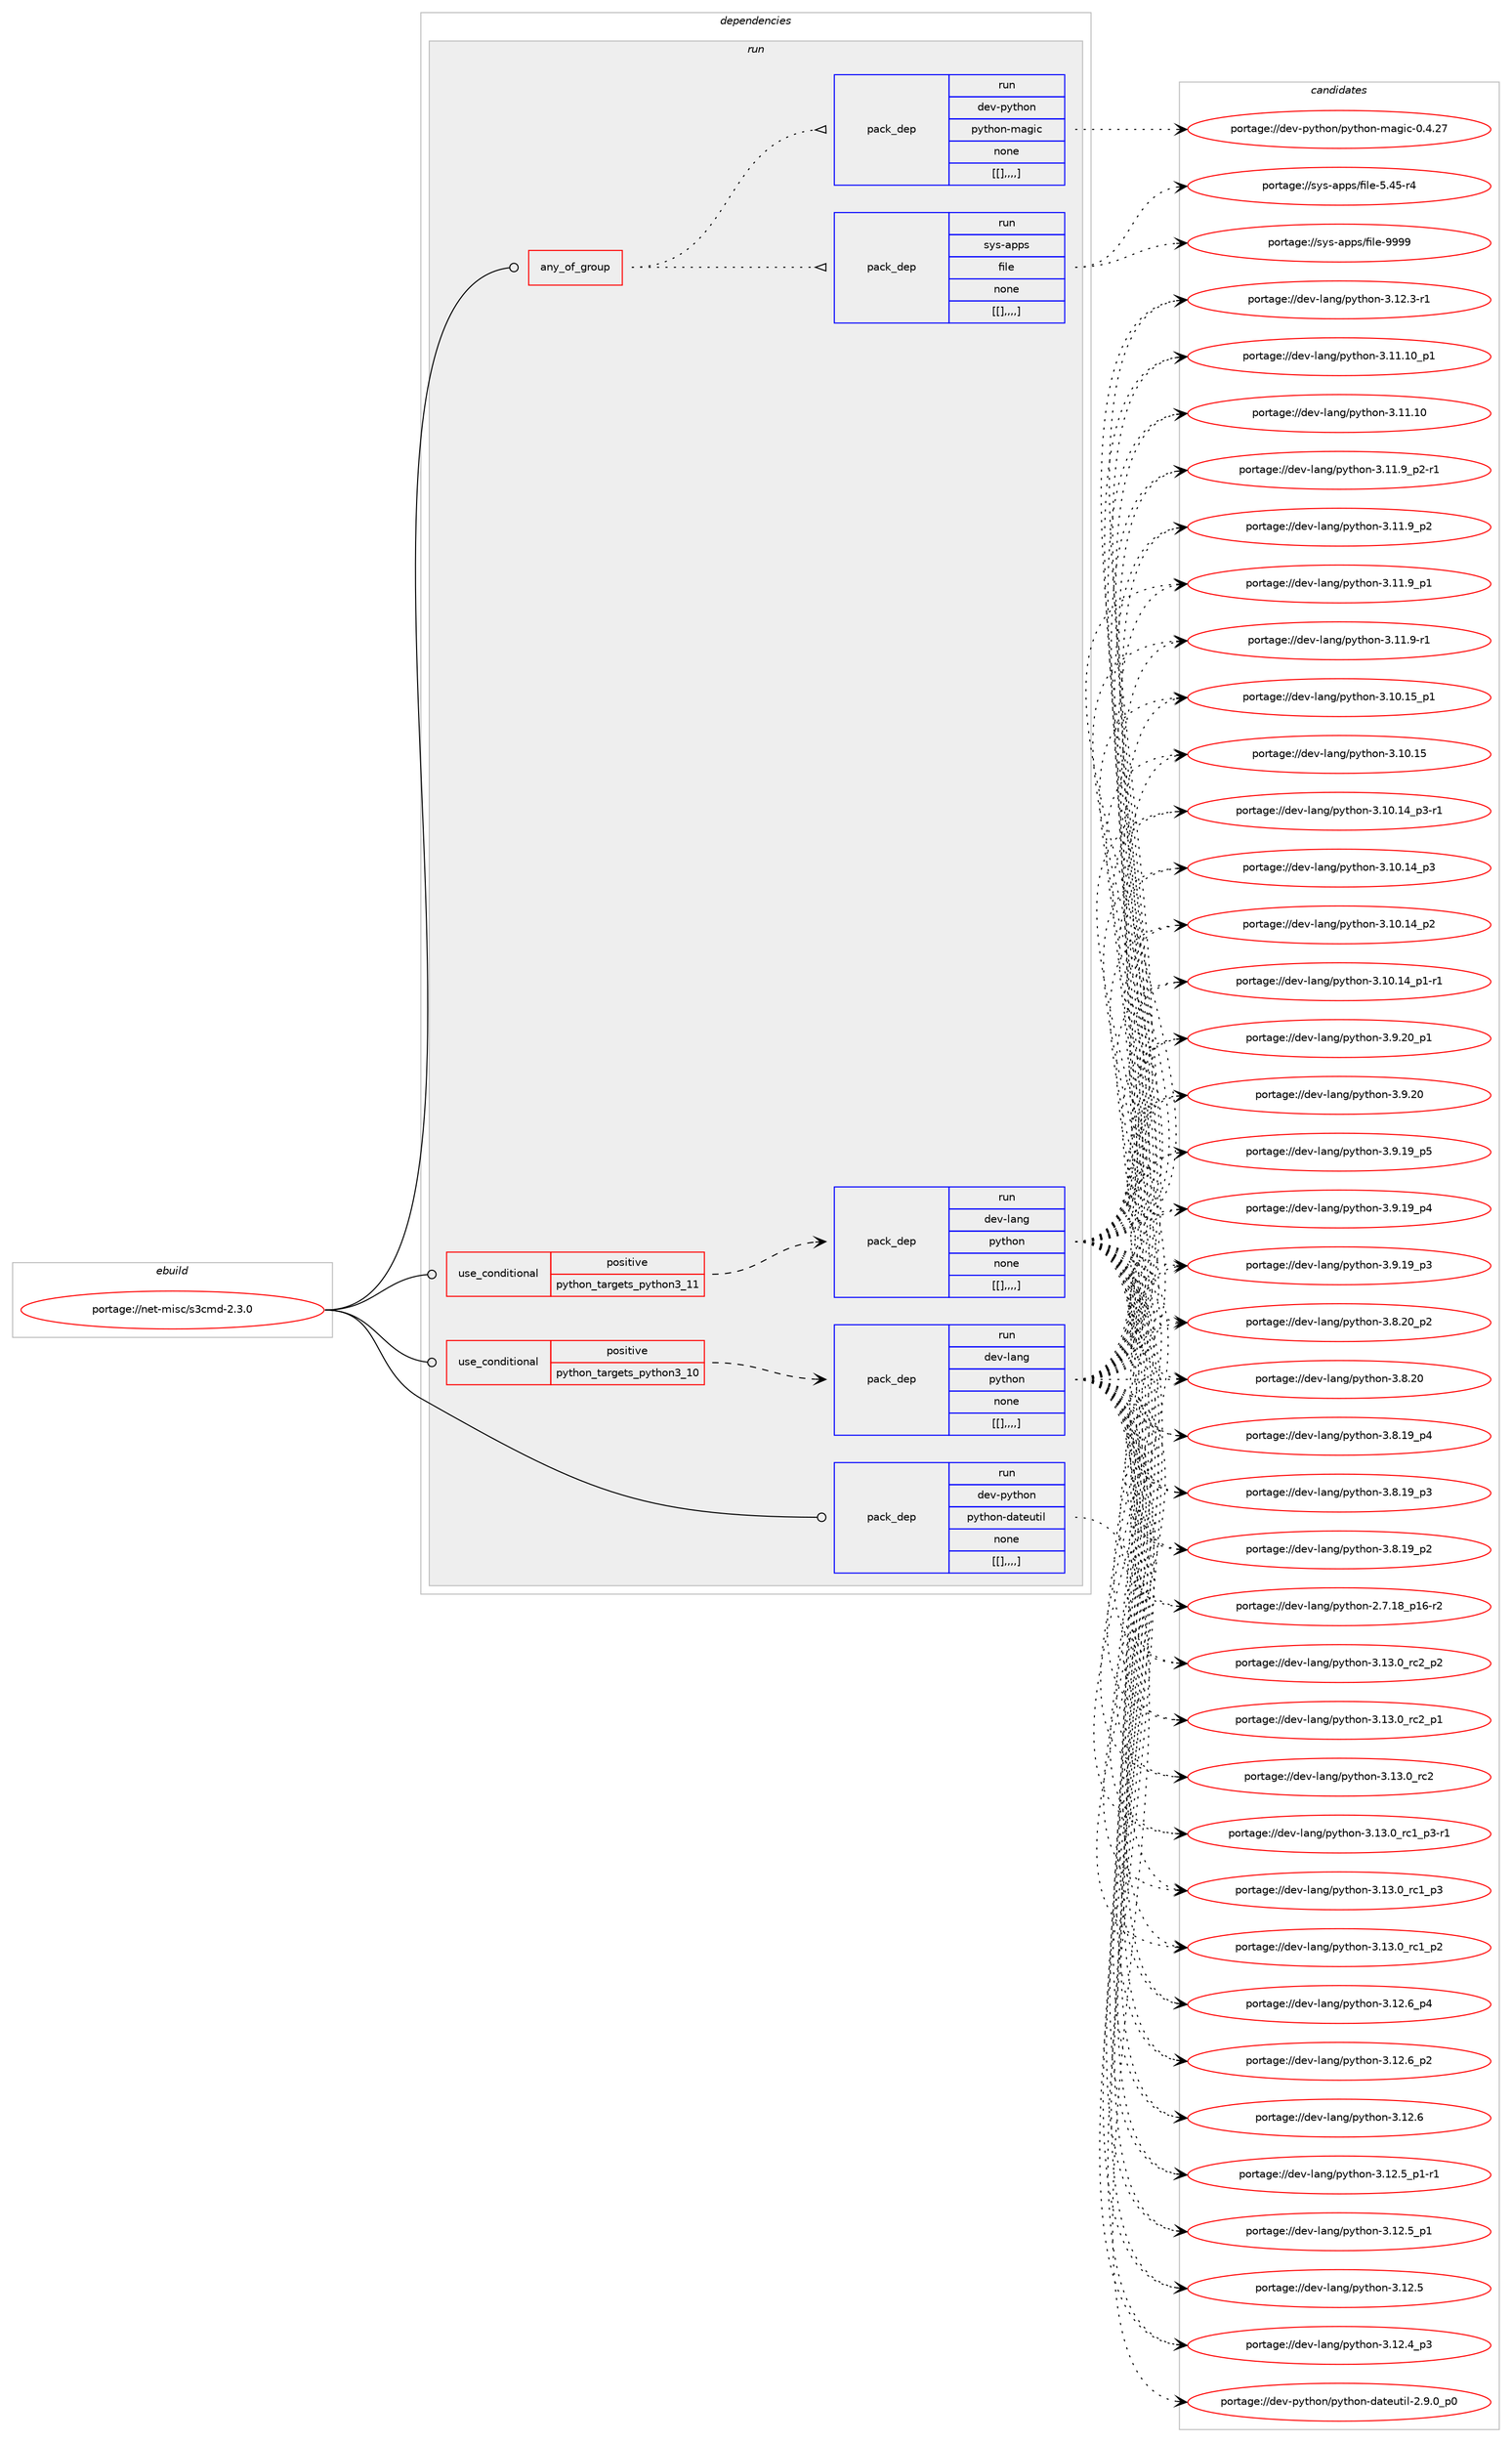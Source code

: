 digraph prolog {

# *************
# Graph options
# *************

newrank=true;
concentrate=true;
compound=true;
graph [rankdir=LR,fontname=Helvetica,fontsize=10,ranksep=1.5];#, ranksep=2.5, nodesep=0.2];
edge  [arrowhead=vee];
node  [fontname=Helvetica,fontsize=10];

# **********
# The ebuild
# **********

subgraph cluster_leftcol {
color=gray;
label=<<i>ebuild</i>>;
id [label="portage://net-misc/s3cmd-2.3.0", color=red, width=4, href="../net-misc/s3cmd-2.3.0.svg"];
}

# ****************
# The dependencies
# ****************

subgraph cluster_midcol {
color=gray;
label=<<i>dependencies</i>>;
subgraph cluster_compile {
fillcolor="#eeeeee";
style=filled;
label=<<i>compile</i>>;
}
subgraph cluster_compileandrun {
fillcolor="#eeeeee";
style=filled;
label=<<i>compile and run</i>>;
}
subgraph cluster_run {
fillcolor="#eeeeee";
style=filled;
label=<<i>run</i>>;
subgraph any22 {
dependency11089 [label=<<TABLE BORDER="0" CELLBORDER="1" CELLSPACING="0" CELLPADDING="4"><TR><TD CELLPADDING="10">any_of_group</TD></TR></TABLE>>, shape=none, color=red];subgraph pack6777 {
dependency11090 [label=<<TABLE BORDER="0" CELLBORDER="1" CELLSPACING="0" CELLPADDING="4" WIDTH="220"><TR><TD ROWSPAN="6" CELLPADDING="30">pack_dep</TD></TR><TR><TD WIDTH="110">run</TD></TR><TR><TD>dev-python</TD></TR><TR><TD>python-magic</TD></TR><TR><TD>none</TD></TR><TR><TD>[[],,,,]</TD></TR></TABLE>>, shape=none, color=blue];
}
dependency11089:e -> dependency11090:w [weight=20,style="dotted",arrowhead="oinv"];
subgraph pack6778 {
dependency11091 [label=<<TABLE BORDER="0" CELLBORDER="1" CELLSPACING="0" CELLPADDING="4" WIDTH="220"><TR><TD ROWSPAN="6" CELLPADDING="30">pack_dep</TD></TR><TR><TD WIDTH="110">run</TD></TR><TR><TD>sys-apps</TD></TR><TR><TD>file</TD></TR><TR><TD>none</TD></TR><TR><TD>[[],,,,]</TD></TR></TABLE>>, shape=none, color=blue];
}
dependency11089:e -> dependency11091:w [weight=20,style="dotted",arrowhead="oinv"];
}
id:e -> dependency11089:w [weight=20,style="solid",arrowhead="odot"];
subgraph cond4286 {
dependency11092 [label=<<TABLE BORDER="0" CELLBORDER="1" CELLSPACING="0" CELLPADDING="4"><TR><TD ROWSPAN="3" CELLPADDING="10">use_conditional</TD></TR><TR><TD>positive</TD></TR><TR><TD>python_targets_python3_10</TD></TR></TABLE>>, shape=none, color=red];
subgraph pack6779 {
dependency11093 [label=<<TABLE BORDER="0" CELLBORDER="1" CELLSPACING="0" CELLPADDING="4" WIDTH="220"><TR><TD ROWSPAN="6" CELLPADDING="30">pack_dep</TD></TR><TR><TD WIDTH="110">run</TD></TR><TR><TD>dev-lang</TD></TR><TR><TD>python</TD></TR><TR><TD>none</TD></TR><TR><TD>[[],,,,]</TD></TR></TABLE>>, shape=none, color=blue];
}
dependency11092:e -> dependency11093:w [weight=20,style="dashed",arrowhead="vee"];
}
id:e -> dependency11092:w [weight=20,style="solid",arrowhead="odot"];
subgraph cond4287 {
dependency11094 [label=<<TABLE BORDER="0" CELLBORDER="1" CELLSPACING="0" CELLPADDING="4"><TR><TD ROWSPAN="3" CELLPADDING="10">use_conditional</TD></TR><TR><TD>positive</TD></TR><TR><TD>python_targets_python3_11</TD></TR></TABLE>>, shape=none, color=red];
subgraph pack6780 {
dependency11095 [label=<<TABLE BORDER="0" CELLBORDER="1" CELLSPACING="0" CELLPADDING="4" WIDTH="220"><TR><TD ROWSPAN="6" CELLPADDING="30">pack_dep</TD></TR><TR><TD WIDTH="110">run</TD></TR><TR><TD>dev-lang</TD></TR><TR><TD>python</TD></TR><TR><TD>none</TD></TR><TR><TD>[[],,,,]</TD></TR></TABLE>>, shape=none, color=blue];
}
dependency11094:e -> dependency11095:w [weight=20,style="dashed",arrowhead="vee"];
}
id:e -> dependency11094:w [weight=20,style="solid",arrowhead="odot"];
subgraph pack6781 {
dependency11096 [label=<<TABLE BORDER="0" CELLBORDER="1" CELLSPACING="0" CELLPADDING="4" WIDTH="220"><TR><TD ROWSPAN="6" CELLPADDING="30">pack_dep</TD></TR><TR><TD WIDTH="110">run</TD></TR><TR><TD>dev-python</TD></TR><TR><TD>python-dateutil</TD></TR><TR><TD>none</TD></TR><TR><TD>[[],,,,]</TD></TR></TABLE>>, shape=none, color=blue];
}
id:e -> dependency11096:w [weight=20,style="solid",arrowhead="odot"];
}
}

# **************
# The candidates
# **************

subgraph cluster_choices {
rank=same;
color=gray;
label=<<i>candidates</i>>;

subgraph choice6777 {
color=black;
nodesep=1;
choice100101118451121211161041111104711212111610411111045109971031059945484652465055 [label="portage://dev-python/python-magic-0.4.27", color=red, width=4,href="../dev-python/python-magic-0.4.27.svg"];
dependency11090:e -> choice100101118451121211161041111104711212111610411111045109971031059945484652465055:w [style=dotted,weight="100"];
}
subgraph choice6778 {
color=black;
nodesep=1;
choice1151211154597112112115471021051081014557575757 [label="portage://sys-apps/file-9999", color=red, width=4,href="../sys-apps/file-9999.svg"];
choice11512111545971121121154710210510810145534652534511452 [label="portage://sys-apps/file-5.45-r4", color=red, width=4,href="../sys-apps/file-5.45-r4.svg"];
dependency11091:e -> choice1151211154597112112115471021051081014557575757:w [style=dotted,weight="100"];
dependency11091:e -> choice11512111545971121121154710210510810145534652534511452:w [style=dotted,weight="100"];
}
subgraph choice6779 {
color=black;
nodesep=1;
choice100101118451089711010347112121116104111110455146495146489511499509511250 [label="portage://dev-lang/python-3.13.0_rc2_p2", color=red, width=4,href="../dev-lang/python-3.13.0_rc2_p2.svg"];
choice100101118451089711010347112121116104111110455146495146489511499509511249 [label="portage://dev-lang/python-3.13.0_rc2_p1", color=red, width=4,href="../dev-lang/python-3.13.0_rc2_p1.svg"];
choice10010111845108971101034711212111610411111045514649514648951149950 [label="portage://dev-lang/python-3.13.0_rc2", color=red, width=4,href="../dev-lang/python-3.13.0_rc2.svg"];
choice1001011184510897110103471121211161041111104551464951464895114994995112514511449 [label="portage://dev-lang/python-3.13.0_rc1_p3-r1", color=red, width=4,href="../dev-lang/python-3.13.0_rc1_p3-r1.svg"];
choice100101118451089711010347112121116104111110455146495146489511499499511251 [label="portage://dev-lang/python-3.13.0_rc1_p3", color=red, width=4,href="../dev-lang/python-3.13.0_rc1_p3.svg"];
choice100101118451089711010347112121116104111110455146495146489511499499511250 [label="portage://dev-lang/python-3.13.0_rc1_p2", color=red, width=4,href="../dev-lang/python-3.13.0_rc1_p2.svg"];
choice100101118451089711010347112121116104111110455146495046549511252 [label="portage://dev-lang/python-3.12.6_p4", color=red, width=4,href="../dev-lang/python-3.12.6_p4.svg"];
choice100101118451089711010347112121116104111110455146495046549511250 [label="portage://dev-lang/python-3.12.6_p2", color=red, width=4,href="../dev-lang/python-3.12.6_p2.svg"];
choice10010111845108971101034711212111610411111045514649504654 [label="portage://dev-lang/python-3.12.6", color=red, width=4,href="../dev-lang/python-3.12.6.svg"];
choice1001011184510897110103471121211161041111104551464950465395112494511449 [label="portage://dev-lang/python-3.12.5_p1-r1", color=red, width=4,href="../dev-lang/python-3.12.5_p1-r1.svg"];
choice100101118451089711010347112121116104111110455146495046539511249 [label="portage://dev-lang/python-3.12.5_p1", color=red, width=4,href="../dev-lang/python-3.12.5_p1.svg"];
choice10010111845108971101034711212111610411111045514649504653 [label="portage://dev-lang/python-3.12.5", color=red, width=4,href="../dev-lang/python-3.12.5.svg"];
choice100101118451089711010347112121116104111110455146495046529511251 [label="portage://dev-lang/python-3.12.4_p3", color=red, width=4,href="../dev-lang/python-3.12.4_p3.svg"];
choice100101118451089711010347112121116104111110455146495046514511449 [label="portage://dev-lang/python-3.12.3-r1", color=red, width=4,href="../dev-lang/python-3.12.3-r1.svg"];
choice10010111845108971101034711212111610411111045514649494649489511249 [label="portage://dev-lang/python-3.11.10_p1", color=red, width=4,href="../dev-lang/python-3.11.10_p1.svg"];
choice1001011184510897110103471121211161041111104551464949464948 [label="portage://dev-lang/python-3.11.10", color=red, width=4,href="../dev-lang/python-3.11.10.svg"];
choice1001011184510897110103471121211161041111104551464949465795112504511449 [label="portage://dev-lang/python-3.11.9_p2-r1", color=red, width=4,href="../dev-lang/python-3.11.9_p2-r1.svg"];
choice100101118451089711010347112121116104111110455146494946579511250 [label="portage://dev-lang/python-3.11.9_p2", color=red, width=4,href="../dev-lang/python-3.11.9_p2.svg"];
choice100101118451089711010347112121116104111110455146494946579511249 [label="portage://dev-lang/python-3.11.9_p1", color=red, width=4,href="../dev-lang/python-3.11.9_p1.svg"];
choice100101118451089711010347112121116104111110455146494946574511449 [label="portage://dev-lang/python-3.11.9-r1", color=red, width=4,href="../dev-lang/python-3.11.9-r1.svg"];
choice10010111845108971101034711212111610411111045514649484649539511249 [label="portage://dev-lang/python-3.10.15_p1", color=red, width=4,href="../dev-lang/python-3.10.15_p1.svg"];
choice1001011184510897110103471121211161041111104551464948464953 [label="portage://dev-lang/python-3.10.15", color=red, width=4,href="../dev-lang/python-3.10.15.svg"];
choice100101118451089711010347112121116104111110455146494846495295112514511449 [label="portage://dev-lang/python-3.10.14_p3-r1", color=red, width=4,href="../dev-lang/python-3.10.14_p3-r1.svg"];
choice10010111845108971101034711212111610411111045514649484649529511251 [label="portage://dev-lang/python-3.10.14_p3", color=red, width=4,href="../dev-lang/python-3.10.14_p3.svg"];
choice10010111845108971101034711212111610411111045514649484649529511250 [label="portage://dev-lang/python-3.10.14_p2", color=red, width=4,href="../dev-lang/python-3.10.14_p2.svg"];
choice100101118451089711010347112121116104111110455146494846495295112494511449 [label="portage://dev-lang/python-3.10.14_p1-r1", color=red, width=4,href="../dev-lang/python-3.10.14_p1-r1.svg"];
choice100101118451089711010347112121116104111110455146574650489511249 [label="portage://dev-lang/python-3.9.20_p1", color=red, width=4,href="../dev-lang/python-3.9.20_p1.svg"];
choice10010111845108971101034711212111610411111045514657465048 [label="portage://dev-lang/python-3.9.20", color=red, width=4,href="../dev-lang/python-3.9.20.svg"];
choice100101118451089711010347112121116104111110455146574649579511253 [label="portage://dev-lang/python-3.9.19_p5", color=red, width=4,href="../dev-lang/python-3.9.19_p5.svg"];
choice100101118451089711010347112121116104111110455146574649579511252 [label="portage://dev-lang/python-3.9.19_p4", color=red, width=4,href="../dev-lang/python-3.9.19_p4.svg"];
choice100101118451089711010347112121116104111110455146574649579511251 [label="portage://dev-lang/python-3.9.19_p3", color=red, width=4,href="../dev-lang/python-3.9.19_p3.svg"];
choice100101118451089711010347112121116104111110455146564650489511250 [label="portage://dev-lang/python-3.8.20_p2", color=red, width=4,href="../dev-lang/python-3.8.20_p2.svg"];
choice10010111845108971101034711212111610411111045514656465048 [label="portage://dev-lang/python-3.8.20", color=red, width=4,href="../dev-lang/python-3.8.20.svg"];
choice100101118451089711010347112121116104111110455146564649579511252 [label="portage://dev-lang/python-3.8.19_p4", color=red, width=4,href="../dev-lang/python-3.8.19_p4.svg"];
choice100101118451089711010347112121116104111110455146564649579511251 [label="portage://dev-lang/python-3.8.19_p3", color=red, width=4,href="../dev-lang/python-3.8.19_p3.svg"];
choice100101118451089711010347112121116104111110455146564649579511250 [label="portage://dev-lang/python-3.8.19_p2", color=red, width=4,href="../dev-lang/python-3.8.19_p2.svg"];
choice100101118451089711010347112121116104111110455046554649569511249544511450 [label="portage://dev-lang/python-2.7.18_p16-r2", color=red, width=4,href="../dev-lang/python-2.7.18_p16-r2.svg"];
dependency11093:e -> choice100101118451089711010347112121116104111110455146495146489511499509511250:w [style=dotted,weight="100"];
dependency11093:e -> choice100101118451089711010347112121116104111110455146495146489511499509511249:w [style=dotted,weight="100"];
dependency11093:e -> choice10010111845108971101034711212111610411111045514649514648951149950:w [style=dotted,weight="100"];
dependency11093:e -> choice1001011184510897110103471121211161041111104551464951464895114994995112514511449:w [style=dotted,weight="100"];
dependency11093:e -> choice100101118451089711010347112121116104111110455146495146489511499499511251:w [style=dotted,weight="100"];
dependency11093:e -> choice100101118451089711010347112121116104111110455146495146489511499499511250:w [style=dotted,weight="100"];
dependency11093:e -> choice100101118451089711010347112121116104111110455146495046549511252:w [style=dotted,weight="100"];
dependency11093:e -> choice100101118451089711010347112121116104111110455146495046549511250:w [style=dotted,weight="100"];
dependency11093:e -> choice10010111845108971101034711212111610411111045514649504654:w [style=dotted,weight="100"];
dependency11093:e -> choice1001011184510897110103471121211161041111104551464950465395112494511449:w [style=dotted,weight="100"];
dependency11093:e -> choice100101118451089711010347112121116104111110455146495046539511249:w [style=dotted,weight="100"];
dependency11093:e -> choice10010111845108971101034711212111610411111045514649504653:w [style=dotted,weight="100"];
dependency11093:e -> choice100101118451089711010347112121116104111110455146495046529511251:w [style=dotted,weight="100"];
dependency11093:e -> choice100101118451089711010347112121116104111110455146495046514511449:w [style=dotted,weight="100"];
dependency11093:e -> choice10010111845108971101034711212111610411111045514649494649489511249:w [style=dotted,weight="100"];
dependency11093:e -> choice1001011184510897110103471121211161041111104551464949464948:w [style=dotted,weight="100"];
dependency11093:e -> choice1001011184510897110103471121211161041111104551464949465795112504511449:w [style=dotted,weight="100"];
dependency11093:e -> choice100101118451089711010347112121116104111110455146494946579511250:w [style=dotted,weight="100"];
dependency11093:e -> choice100101118451089711010347112121116104111110455146494946579511249:w [style=dotted,weight="100"];
dependency11093:e -> choice100101118451089711010347112121116104111110455146494946574511449:w [style=dotted,weight="100"];
dependency11093:e -> choice10010111845108971101034711212111610411111045514649484649539511249:w [style=dotted,weight="100"];
dependency11093:e -> choice1001011184510897110103471121211161041111104551464948464953:w [style=dotted,weight="100"];
dependency11093:e -> choice100101118451089711010347112121116104111110455146494846495295112514511449:w [style=dotted,weight="100"];
dependency11093:e -> choice10010111845108971101034711212111610411111045514649484649529511251:w [style=dotted,weight="100"];
dependency11093:e -> choice10010111845108971101034711212111610411111045514649484649529511250:w [style=dotted,weight="100"];
dependency11093:e -> choice100101118451089711010347112121116104111110455146494846495295112494511449:w [style=dotted,weight="100"];
dependency11093:e -> choice100101118451089711010347112121116104111110455146574650489511249:w [style=dotted,weight="100"];
dependency11093:e -> choice10010111845108971101034711212111610411111045514657465048:w [style=dotted,weight="100"];
dependency11093:e -> choice100101118451089711010347112121116104111110455146574649579511253:w [style=dotted,weight="100"];
dependency11093:e -> choice100101118451089711010347112121116104111110455146574649579511252:w [style=dotted,weight="100"];
dependency11093:e -> choice100101118451089711010347112121116104111110455146574649579511251:w [style=dotted,weight="100"];
dependency11093:e -> choice100101118451089711010347112121116104111110455146564650489511250:w [style=dotted,weight="100"];
dependency11093:e -> choice10010111845108971101034711212111610411111045514656465048:w [style=dotted,weight="100"];
dependency11093:e -> choice100101118451089711010347112121116104111110455146564649579511252:w [style=dotted,weight="100"];
dependency11093:e -> choice100101118451089711010347112121116104111110455146564649579511251:w [style=dotted,weight="100"];
dependency11093:e -> choice100101118451089711010347112121116104111110455146564649579511250:w [style=dotted,weight="100"];
dependency11093:e -> choice100101118451089711010347112121116104111110455046554649569511249544511450:w [style=dotted,weight="100"];
}
subgraph choice6780 {
color=black;
nodesep=1;
choice100101118451089711010347112121116104111110455146495146489511499509511250 [label="portage://dev-lang/python-3.13.0_rc2_p2", color=red, width=4,href="../dev-lang/python-3.13.0_rc2_p2.svg"];
choice100101118451089711010347112121116104111110455146495146489511499509511249 [label="portage://dev-lang/python-3.13.0_rc2_p1", color=red, width=4,href="../dev-lang/python-3.13.0_rc2_p1.svg"];
choice10010111845108971101034711212111610411111045514649514648951149950 [label="portage://dev-lang/python-3.13.0_rc2", color=red, width=4,href="../dev-lang/python-3.13.0_rc2.svg"];
choice1001011184510897110103471121211161041111104551464951464895114994995112514511449 [label="portage://dev-lang/python-3.13.0_rc1_p3-r1", color=red, width=4,href="../dev-lang/python-3.13.0_rc1_p3-r1.svg"];
choice100101118451089711010347112121116104111110455146495146489511499499511251 [label="portage://dev-lang/python-3.13.0_rc1_p3", color=red, width=4,href="../dev-lang/python-3.13.0_rc1_p3.svg"];
choice100101118451089711010347112121116104111110455146495146489511499499511250 [label="portage://dev-lang/python-3.13.0_rc1_p2", color=red, width=4,href="../dev-lang/python-3.13.0_rc1_p2.svg"];
choice100101118451089711010347112121116104111110455146495046549511252 [label="portage://dev-lang/python-3.12.6_p4", color=red, width=4,href="../dev-lang/python-3.12.6_p4.svg"];
choice100101118451089711010347112121116104111110455146495046549511250 [label="portage://dev-lang/python-3.12.6_p2", color=red, width=4,href="../dev-lang/python-3.12.6_p2.svg"];
choice10010111845108971101034711212111610411111045514649504654 [label="portage://dev-lang/python-3.12.6", color=red, width=4,href="../dev-lang/python-3.12.6.svg"];
choice1001011184510897110103471121211161041111104551464950465395112494511449 [label="portage://dev-lang/python-3.12.5_p1-r1", color=red, width=4,href="../dev-lang/python-3.12.5_p1-r1.svg"];
choice100101118451089711010347112121116104111110455146495046539511249 [label="portage://dev-lang/python-3.12.5_p1", color=red, width=4,href="../dev-lang/python-3.12.5_p1.svg"];
choice10010111845108971101034711212111610411111045514649504653 [label="portage://dev-lang/python-3.12.5", color=red, width=4,href="../dev-lang/python-3.12.5.svg"];
choice100101118451089711010347112121116104111110455146495046529511251 [label="portage://dev-lang/python-3.12.4_p3", color=red, width=4,href="../dev-lang/python-3.12.4_p3.svg"];
choice100101118451089711010347112121116104111110455146495046514511449 [label="portage://dev-lang/python-3.12.3-r1", color=red, width=4,href="../dev-lang/python-3.12.3-r1.svg"];
choice10010111845108971101034711212111610411111045514649494649489511249 [label="portage://dev-lang/python-3.11.10_p1", color=red, width=4,href="../dev-lang/python-3.11.10_p1.svg"];
choice1001011184510897110103471121211161041111104551464949464948 [label="portage://dev-lang/python-3.11.10", color=red, width=4,href="../dev-lang/python-3.11.10.svg"];
choice1001011184510897110103471121211161041111104551464949465795112504511449 [label="portage://dev-lang/python-3.11.9_p2-r1", color=red, width=4,href="../dev-lang/python-3.11.9_p2-r1.svg"];
choice100101118451089711010347112121116104111110455146494946579511250 [label="portage://dev-lang/python-3.11.9_p2", color=red, width=4,href="../dev-lang/python-3.11.9_p2.svg"];
choice100101118451089711010347112121116104111110455146494946579511249 [label="portage://dev-lang/python-3.11.9_p1", color=red, width=4,href="../dev-lang/python-3.11.9_p1.svg"];
choice100101118451089711010347112121116104111110455146494946574511449 [label="portage://dev-lang/python-3.11.9-r1", color=red, width=4,href="../dev-lang/python-3.11.9-r1.svg"];
choice10010111845108971101034711212111610411111045514649484649539511249 [label="portage://dev-lang/python-3.10.15_p1", color=red, width=4,href="../dev-lang/python-3.10.15_p1.svg"];
choice1001011184510897110103471121211161041111104551464948464953 [label="portage://dev-lang/python-3.10.15", color=red, width=4,href="../dev-lang/python-3.10.15.svg"];
choice100101118451089711010347112121116104111110455146494846495295112514511449 [label="portage://dev-lang/python-3.10.14_p3-r1", color=red, width=4,href="../dev-lang/python-3.10.14_p3-r1.svg"];
choice10010111845108971101034711212111610411111045514649484649529511251 [label="portage://dev-lang/python-3.10.14_p3", color=red, width=4,href="../dev-lang/python-3.10.14_p3.svg"];
choice10010111845108971101034711212111610411111045514649484649529511250 [label="portage://dev-lang/python-3.10.14_p2", color=red, width=4,href="../dev-lang/python-3.10.14_p2.svg"];
choice100101118451089711010347112121116104111110455146494846495295112494511449 [label="portage://dev-lang/python-3.10.14_p1-r1", color=red, width=4,href="../dev-lang/python-3.10.14_p1-r1.svg"];
choice100101118451089711010347112121116104111110455146574650489511249 [label="portage://dev-lang/python-3.9.20_p1", color=red, width=4,href="../dev-lang/python-3.9.20_p1.svg"];
choice10010111845108971101034711212111610411111045514657465048 [label="portage://dev-lang/python-3.9.20", color=red, width=4,href="../dev-lang/python-3.9.20.svg"];
choice100101118451089711010347112121116104111110455146574649579511253 [label="portage://dev-lang/python-3.9.19_p5", color=red, width=4,href="../dev-lang/python-3.9.19_p5.svg"];
choice100101118451089711010347112121116104111110455146574649579511252 [label="portage://dev-lang/python-3.9.19_p4", color=red, width=4,href="../dev-lang/python-3.9.19_p4.svg"];
choice100101118451089711010347112121116104111110455146574649579511251 [label="portage://dev-lang/python-3.9.19_p3", color=red, width=4,href="../dev-lang/python-3.9.19_p3.svg"];
choice100101118451089711010347112121116104111110455146564650489511250 [label="portage://dev-lang/python-3.8.20_p2", color=red, width=4,href="../dev-lang/python-3.8.20_p2.svg"];
choice10010111845108971101034711212111610411111045514656465048 [label="portage://dev-lang/python-3.8.20", color=red, width=4,href="../dev-lang/python-3.8.20.svg"];
choice100101118451089711010347112121116104111110455146564649579511252 [label="portage://dev-lang/python-3.8.19_p4", color=red, width=4,href="../dev-lang/python-3.8.19_p4.svg"];
choice100101118451089711010347112121116104111110455146564649579511251 [label="portage://dev-lang/python-3.8.19_p3", color=red, width=4,href="../dev-lang/python-3.8.19_p3.svg"];
choice100101118451089711010347112121116104111110455146564649579511250 [label="portage://dev-lang/python-3.8.19_p2", color=red, width=4,href="../dev-lang/python-3.8.19_p2.svg"];
choice100101118451089711010347112121116104111110455046554649569511249544511450 [label="portage://dev-lang/python-2.7.18_p16-r2", color=red, width=4,href="../dev-lang/python-2.7.18_p16-r2.svg"];
dependency11095:e -> choice100101118451089711010347112121116104111110455146495146489511499509511250:w [style=dotted,weight="100"];
dependency11095:e -> choice100101118451089711010347112121116104111110455146495146489511499509511249:w [style=dotted,weight="100"];
dependency11095:e -> choice10010111845108971101034711212111610411111045514649514648951149950:w [style=dotted,weight="100"];
dependency11095:e -> choice1001011184510897110103471121211161041111104551464951464895114994995112514511449:w [style=dotted,weight="100"];
dependency11095:e -> choice100101118451089711010347112121116104111110455146495146489511499499511251:w [style=dotted,weight="100"];
dependency11095:e -> choice100101118451089711010347112121116104111110455146495146489511499499511250:w [style=dotted,weight="100"];
dependency11095:e -> choice100101118451089711010347112121116104111110455146495046549511252:w [style=dotted,weight="100"];
dependency11095:e -> choice100101118451089711010347112121116104111110455146495046549511250:w [style=dotted,weight="100"];
dependency11095:e -> choice10010111845108971101034711212111610411111045514649504654:w [style=dotted,weight="100"];
dependency11095:e -> choice1001011184510897110103471121211161041111104551464950465395112494511449:w [style=dotted,weight="100"];
dependency11095:e -> choice100101118451089711010347112121116104111110455146495046539511249:w [style=dotted,weight="100"];
dependency11095:e -> choice10010111845108971101034711212111610411111045514649504653:w [style=dotted,weight="100"];
dependency11095:e -> choice100101118451089711010347112121116104111110455146495046529511251:w [style=dotted,weight="100"];
dependency11095:e -> choice100101118451089711010347112121116104111110455146495046514511449:w [style=dotted,weight="100"];
dependency11095:e -> choice10010111845108971101034711212111610411111045514649494649489511249:w [style=dotted,weight="100"];
dependency11095:e -> choice1001011184510897110103471121211161041111104551464949464948:w [style=dotted,weight="100"];
dependency11095:e -> choice1001011184510897110103471121211161041111104551464949465795112504511449:w [style=dotted,weight="100"];
dependency11095:e -> choice100101118451089711010347112121116104111110455146494946579511250:w [style=dotted,weight="100"];
dependency11095:e -> choice100101118451089711010347112121116104111110455146494946579511249:w [style=dotted,weight="100"];
dependency11095:e -> choice100101118451089711010347112121116104111110455146494946574511449:w [style=dotted,weight="100"];
dependency11095:e -> choice10010111845108971101034711212111610411111045514649484649539511249:w [style=dotted,weight="100"];
dependency11095:e -> choice1001011184510897110103471121211161041111104551464948464953:w [style=dotted,weight="100"];
dependency11095:e -> choice100101118451089711010347112121116104111110455146494846495295112514511449:w [style=dotted,weight="100"];
dependency11095:e -> choice10010111845108971101034711212111610411111045514649484649529511251:w [style=dotted,weight="100"];
dependency11095:e -> choice10010111845108971101034711212111610411111045514649484649529511250:w [style=dotted,weight="100"];
dependency11095:e -> choice100101118451089711010347112121116104111110455146494846495295112494511449:w [style=dotted,weight="100"];
dependency11095:e -> choice100101118451089711010347112121116104111110455146574650489511249:w [style=dotted,weight="100"];
dependency11095:e -> choice10010111845108971101034711212111610411111045514657465048:w [style=dotted,weight="100"];
dependency11095:e -> choice100101118451089711010347112121116104111110455146574649579511253:w [style=dotted,weight="100"];
dependency11095:e -> choice100101118451089711010347112121116104111110455146574649579511252:w [style=dotted,weight="100"];
dependency11095:e -> choice100101118451089711010347112121116104111110455146574649579511251:w [style=dotted,weight="100"];
dependency11095:e -> choice100101118451089711010347112121116104111110455146564650489511250:w [style=dotted,weight="100"];
dependency11095:e -> choice10010111845108971101034711212111610411111045514656465048:w [style=dotted,weight="100"];
dependency11095:e -> choice100101118451089711010347112121116104111110455146564649579511252:w [style=dotted,weight="100"];
dependency11095:e -> choice100101118451089711010347112121116104111110455146564649579511251:w [style=dotted,weight="100"];
dependency11095:e -> choice100101118451089711010347112121116104111110455146564649579511250:w [style=dotted,weight="100"];
dependency11095:e -> choice100101118451089711010347112121116104111110455046554649569511249544511450:w [style=dotted,weight="100"];
}
subgraph choice6781 {
color=black;
nodesep=1;
choice100101118451121211161041111104711212111610411111045100971161011171161051084550465746489511248 [label="portage://dev-python/python-dateutil-2.9.0_p0", color=red, width=4,href="../dev-python/python-dateutil-2.9.0_p0.svg"];
dependency11096:e -> choice100101118451121211161041111104711212111610411111045100971161011171161051084550465746489511248:w [style=dotted,weight="100"];
}
}

}
